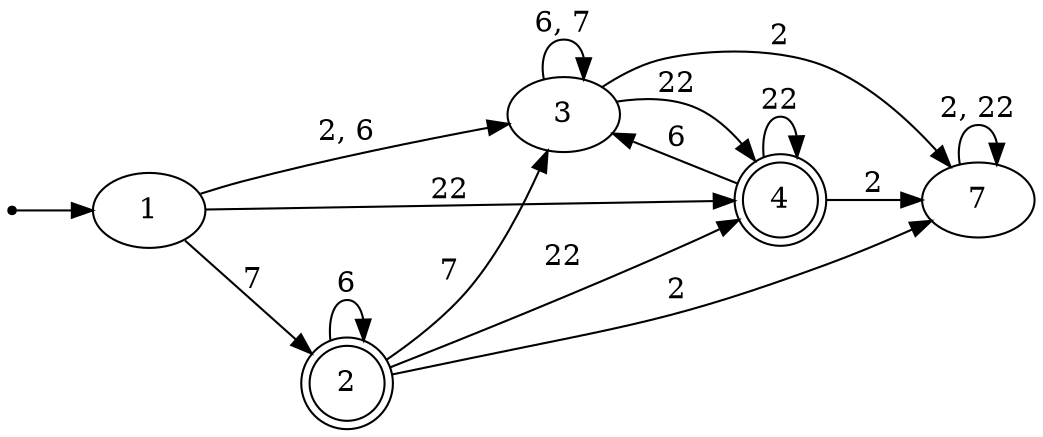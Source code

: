 digraph{

rankdir=LR;
inic[shape=point];

inic->1;

1->2 [label="7"];
1->3 [label="2, 6"];
1->4 [label="22"];
2->2 [label="6"];
2->3 [label="7"];
2->4 [label="22"];
2->7 [label="2"];
3->3 [label="6, 7"];
3->4 [label="22"];
3->7 [label="2"];
4->3 [label="6"];
4->4 [label="22"];
4->7 [label="2"];
7->7 [label="2, 22"];

2[shape=doublecircle];

4[shape=doublecircle];
}
